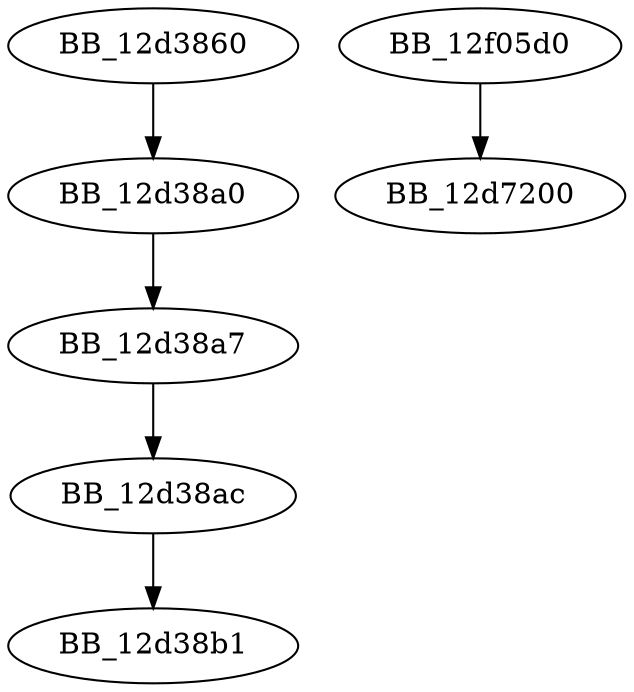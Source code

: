 DiGraph sub_12D3860{
BB_12d3860->BB_12d38a0
BB_12d38a0->BB_12d38a7
BB_12d38a7->BB_12d38ac
BB_12d38ac->BB_12d38b1
BB_12f05d0->BB_12d7200
}

